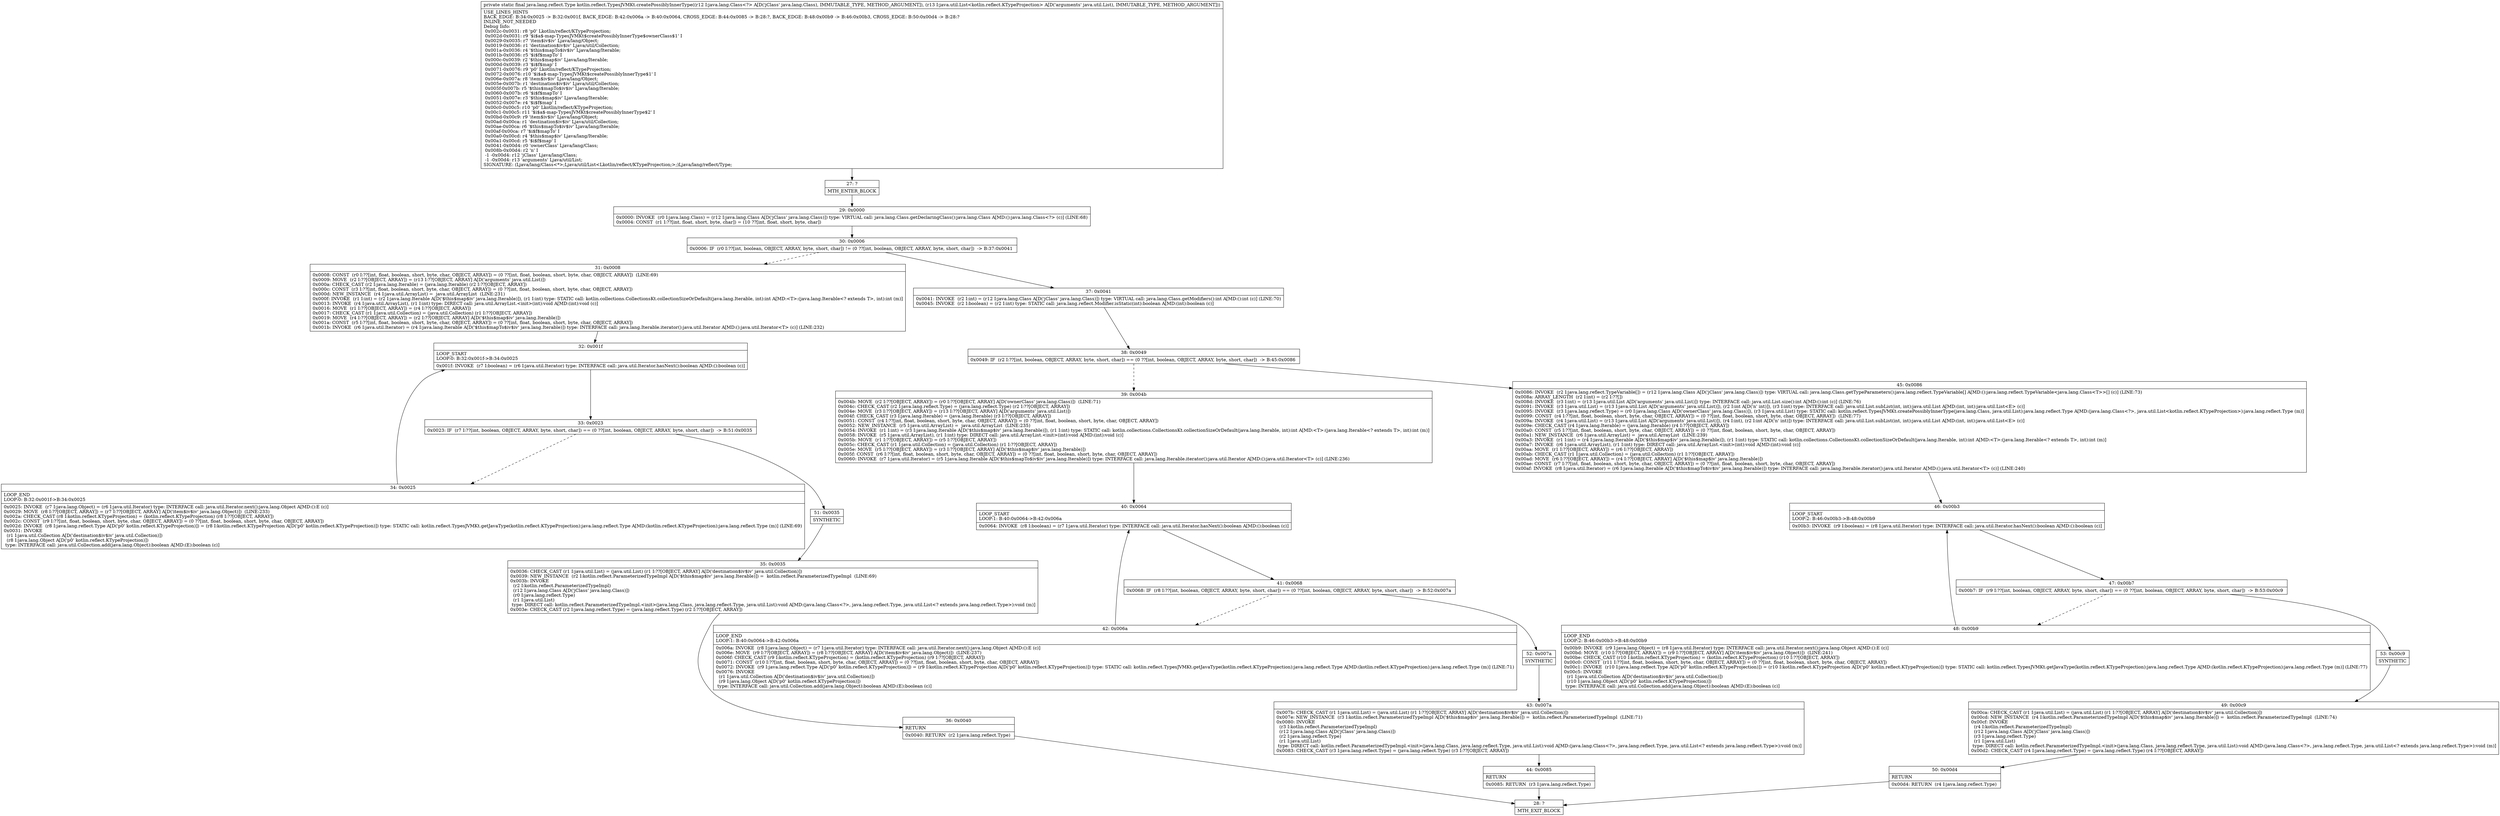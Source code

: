 digraph "CFG forkotlin.reflect.TypesJVMKt.createPossiblyInnerType(Ljava\/lang\/Class;Ljava\/util\/List;)Ljava\/lang\/reflect\/Type;" {
Node_27 [shape=record,label="{27\:\ ?|MTH_ENTER_BLOCK\l}"];
Node_29 [shape=record,label="{29\:\ 0x0000|0x0000: INVOKE  (r0 I:java.lang.Class) = (r12 I:java.lang.Class A[D('jClass' java.lang.Class)]) type: VIRTUAL call: java.lang.Class.getDeclaringClass():java.lang.Class A[MD:():java.lang.Class\<?\> (c)] (LINE:68)\l0x0004: CONST  (r1 I:??[int, float, short, byte, char]) = (10 ??[int, float, short, byte, char]) \l}"];
Node_30 [shape=record,label="{30\:\ 0x0006|0x0006: IF  (r0 I:??[int, boolean, OBJECT, ARRAY, byte, short, char]) != (0 ??[int, boolean, OBJECT, ARRAY, byte, short, char])  \-\> B:37:0x0041 \l}"];
Node_31 [shape=record,label="{31\:\ 0x0008|0x0008: CONST  (r0 I:??[int, float, boolean, short, byte, char, OBJECT, ARRAY]) = (0 ??[int, float, boolean, short, byte, char, OBJECT, ARRAY])  (LINE:69)\l0x0009: MOVE  (r2 I:??[OBJECT, ARRAY]) = (r13 I:??[OBJECT, ARRAY] A[D('arguments' java.util.List)]) \l0x000a: CHECK_CAST (r2 I:java.lang.Iterable) = (java.lang.Iterable) (r2 I:??[OBJECT, ARRAY]) \l0x000c: CONST  (r3 I:??[int, float, boolean, short, byte, char, OBJECT, ARRAY]) = (0 ??[int, float, boolean, short, byte, char, OBJECT, ARRAY]) \l0x000d: NEW_INSTANCE  (r4 I:java.util.ArrayList) =  java.util.ArrayList  (LINE:231)\l0x000f: INVOKE  (r1 I:int) = (r2 I:java.lang.Iterable A[D('$this$map$iv' java.lang.Iterable)]), (r1 I:int) type: STATIC call: kotlin.collections.CollectionsKt.collectionSizeOrDefault(java.lang.Iterable, int):int A[MD:\<T\>:(java.lang.Iterable\<? extends T\>, int):int (m)]\l0x0013: INVOKE  (r4 I:java.util.ArrayList), (r1 I:int) type: DIRECT call: java.util.ArrayList.\<init\>(int):void A[MD:(int):void (c)]\l0x0016: MOVE  (r1 I:??[OBJECT, ARRAY]) = (r4 I:??[OBJECT, ARRAY]) \l0x0017: CHECK_CAST (r1 I:java.util.Collection) = (java.util.Collection) (r1 I:??[OBJECT, ARRAY]) \l0x0019: MOVE  (r4 I:??[OBJECT, ARRAY]) = (r2 I:??[OBJECT, ARRAY] A[D('$this$map$iv' java.lang.Iterable)]) \l0x001a: CONST  (r5 I:??[int, float, boolean, short, byte, char, OBJECT, ARRAY]) = (0 ??[int, float, boolean, short, byte, char, OBJECT, ARRAY]) \l0x001b: INVOKE  (r6 I:java.util.Iterator) = (r4 I:java.lang.Iterable A[D('$this$mapTo$iv$iv' java.lang.Iterable)]) type: INTERFACE call: java.lang.Iterable.iterator():java.util.Iterator A[MD:():java.util.Iterator\<T\> (c)] (LINE:232)\l}"];
Node_32 [shape=record,label="{32\:\ 0x001f|LOOP_START\lLOOP:0: B:32:0x001f\-\>B:34:0x0025\l|0x001f: INVOKE  (r7 I:boolean) = (r6 I:java.util.Iterator) type: INTERFACE call: java.util.Iterator.hasNext():boolean A[MD:():boolean (c)]\l}"];
Node_33 [shape=record,label="{33\:\ 0x0023|0x0023: IF  (r7 I:??[int, boolean, OBJECT, ARRAY, byte, short, char]) == (0 ??[int, boolean, OBJECT, ARRAY, byte, short, char])  \-\> B:51:0x0035 \l}"];
Node_34 [shape=record,label="{34\:\ 0x0025|LOOP_END\lLOOP:0: B:32:0x001f\-\>B:34:0x0025\l|0x0025: INVOKE  (r7 I:java.lang.Object) = (r6 I:java.util.Iterator) type: INTERFACE call: java.util.Iterator.next():java.lang.Object A[MD:():E (c)]\l0x0029: MOVE  (r8 I:??[OBJECT, ARRAY]) = (r7 I:??[OBJECT, ARRAY] A[D('item$iv$iv' java.lang.Object)])  (LINE:233)\l0x002a: CHECK_CAST (r8 I:kotlin.reflect.KTypeProjection) = (kotlin.reflect.KTypeProjection) (r8 I:??[OBJECT, ARRAY]) \l0x002c: CONST  (r9 I:??[int, float, boolean, short, byte, char, OBJECT, ARRAY]) = (0 ??[int, float, boolean, short, byte, char, OBJECT, ARRAY]) \l0x002d: INVOKE  (r8 I:java.lang.reflect.Type A[D('p0' kotlin.reflect.KTypeProjection)]) = (r8 I:kotlin.reflect.KTypeProjection A[D('p0' kotlin.reflect.KTypeProjection)]) type: STATIC call: kotlin.reflect.TypesJVMKt.getJavaType(kotlin.reflect.KTypeProjection):java.lang.reflect.Type A[MD:(kotlin.reflect.KTypeProjection):java.lang.reflect.Type (m)] (LINE:69)\l0x0031: INVOKE  \l  (r1 I:java.util.Collection A[D('destination$iv$iv' java.util.Collection)])\l  (r8 I:java.lang.Object A[D('p0' kotlin.reflect.KTypeProjection)])\l type: INTERFACE call: java.util.Collection.add(java.lang.Object):boolean A[MD:(E):boolean (c)]\l}"];
Node_51 [shape=record,label="{51\:\ 0x0035|SYNTHETIC\l}"];
Node_35 [shape=record,label="{35\:\ 0x0035|0x0036: CHECK_CAST (r1 I:java.util.List) = (java.util.List) (r1 I:??[OBJECT, ARRAY] A[D('destination$iv$iv' java.util.Collection)]) \l0x0039: NEW_INSTANCE  (r2 I:kotlin.reflect.ParameterizedTypeImpl A[D('$this$map$iv' java.lang.Iterable)]) =  kotlin.reflect.ParameterizedTypeImpl  (LINE:69)\l0x003b: INVOKE  \l  (r2 I:kotlin.reflect.ParameterizedTypeImpl)\l  (r12 I:java.lang.Class A[D('jClass' java.lang.Class)])\l  (r0 I:java.lang.reflect.Type)\l  (r1 I:java.util.List)\l type: DIRECT call: kotlin.reflect.ParameterizedTypeImpl.\<init\>(java.lang.Class, java.lang.reflect.Type, java.util.List):void A[MD:(java.lang.Class\<?\>, java.lang.reflect.Type, java.util.List\<? extends java.lang.reflect.Type\>):void (m)]\l0x003e: CHECK_CAST (r2 I:java.lang.reflect.Type) = (java.lang.reflect.Type) (r2 I:??[OBJECT, ARRAY]) \l}"];
Node_36 [shape=record,label="{36\:\ 0x0040|RETURN\l|0x0040: RETURN  (r2 I:java.lang.reflect.Type) \l}"];
Node_28 [shape=record,label="{28\:\ ?|MTH_EXIT_BLOCK\l}"];
Node_37 [shape=record,label="{37\:\ 0x0041|0x0041: INVOKE  (r2 I:int) = (r12 I:java.lang.Class A[D('jClass' java.lang.Class)]) type: VIRTUAL call: java.lang.Class.getModifiers():int A[MD:():int (c)] (LINE:70)\l0x0045: INVOKE  (r2 I:boolean) = (r2 I:int) type: STATIC call: java.lang.reflect.Modifier.isStatic(int):boolean A[MD:(int):boolean (c)]\l}"];
Node_38 [shape=record,label="{38\:\ 0x0049|0x0049: IF  (r2 I:??[int, boolean, OBJECT, ARRAY, byte, short, char]) == (0 ??[int, boolean, OBJECT, ARRAY, byte, short, char])  \-\> B:45:0x0086 \l}"];
Node_39 [shape=record,label="{39\:\ 0x004b|0x004b: MOVE  (r2 I:??[OBJECT, ARRAY]) = (r0 I:??[OBJECT, ARRAY] A[D('ownerClass' java.lang.Class)])  (LINE:71)\l0x004c: CHECK_CAST (r2 I:java.lang.reflect.Type) = (java.lang.reflect.Type) (r2 I:??[OBJECT, ARRAY]) \l0x004e: MOVE  (r3 I:??[OBJECT, ARRAY]) = (r13 I:??[OBJECT, ARRAY] A[D('arguments' java.util.List)]) \l0x004f: CHECK_CAST (r3 I:java.lang.Iterable) = (java.lang.Iterable) (r3 I:??[OBJECT, ARRAY]) \l0x0051: CONST  (r4 I:??[int, float, boolean, short, byte, char, OBJECT, ARRAY]) = (0 ??[int, float, boolean, short, byte, char, OBJECT, ARRAY]) \l0x0052: NEW_INSTANCE  (r5 I:java.util.ArrayList) =  java.util.ArrayList  (LINE:235)\l0x0054: INVOKE  (r1 I:int) = (r3 I:java.lang.Iterable A[D('$this$map$iv' java.lang.Iterable)]), (r1 I:int) type: STATIC call: kotlin.collections.CollectionsKt.collectionSizeOrDefault(java.lang.Iterable, int):int A[MD:\<T\>:(java.lang.Iterable\<? extends T\>, int):int (m)]\l0x0058: INVOKE  (r5 I:java.util.ArrayList), (r1 I:int) type: DIRECT call: java.util.ArrayList.\<init\>(int):void A[MD:(int):void (c)]\l0x005b: MOVE  (r1 I:??[OBJECT, ARRAY]) = (r5 I:??[OBJECT, ARRAY]) \l0x005c: CHECK_CAST (r1 I:java.util.Collection) = (java.util.Collection) (r1 I:??[OBJECT, ARRAY]) \l0x005e: MOVE  (r5 I:??[OBJECT, ARRAY]) = (r3 I:??[OBJECT, ARRAY] A[D('$this$map$iv' java.lang.Iterable)]) \l0x005f: CONST  (r6 I:??[int, float, boolean, short, byte, char, OBJECT, ARRAY]) = (0 ??[int, float, boolean, short, byte, char, OBJECT, ARRAY]) \l0x0060: INVOKE  (r7 I:java.util.Iterator) = (r5 I:java.lang.Iterable A[D('$this$mapTo$iv$iv' java.lang.Iterable)]) type: INTERFACE call: java.lang.Iterable.iterator():java.util.Iterator A[MD:():java.util.Iterator\<T\> (c)] (LINE:236)\l}"];
Node_40 [shape=record,label="{40\:\ 0x0064|LOOP_START\lLOOP:1: B:40:0x0064\-\>B:42:0x006a\l|0x0064: INVOKE  (r8 I:boolean) = (r7 I:java.util.Iterator) type: INTERFACE call: java.util.Iterator.hasNext():boolean A[MD:():boolean (c)]\l}"];
Node_41 [shape=record,label="{41\:\ 0x0068|0x0068: IF  (r8 I:??[int, boolean, OBJECT, ARRAY, byte, short, char]) == (0 ??[int, boolean, OBJECT, ARRAY, byte, short, char])  \-\> B:52:0x007a \l}"];
Node_42 [shape=record,label="{42\:\ 0x006a|LOOP_END\lLOOP:1: B:40:0x0064\-\>B:42:0x006a\l|0x006a: INVOKE  (r8 I:java.lang.Object) = (r7 I:java.util.Iterator) type: INTERFACE call: java.util.Iterator.next():java.lang.Object A[MD:():E (c)]\l0x006e: MOVE  (r9 I:??[OBJECT, ARRAY]) = (r8 I:??[OBJECT, ARRAY] A[D('item$iv$iv' java.lang.Object)])  (LINE:237)\l0x006f: CHECK_CAST (r9 I:kotlin.reflect.KTypeProjection) = (kotlin.reflect.KTypeProjection) (r9 I:??[OBJECT, ARRAY]) \l0x0071: CONST  (r10 I:??[int, float, boolean, short, byte, char, OBJECT, ARRAY]) = (0 ??[int, float, boolean, short, byte, char, OBJECT, ARRAY]) \l0x0072: INVOKE  (r9 I:java.lang.reflect.Type A[D('p0' kotlin.reflect.KTypeProjection)]) = (r9 I:kotlin.reflect.KTypeProjection A[D('p0' kotlin.reflect.KTypeProjection)]) type: STATIC call: kotlin.reflect.TypesJVMKt.getJavaType(kotlin.reflect.KTypeProjection):java.lang.reflect.Type A[MD:(kotlin.reflect.KTypeProjection):java.lang.reflect.Type (m)] (LINE:71)\l0x0076: INVOKE  \l  (r1 I:java.util.Collection A[D('destination$iv$iv' java.util.Collection)])\l  (r9 I:java.lang.Object A[D('p0' kotlin.reflect.KTypeProjection)])\l type: INTERFACE call: java.util.Collection.add(java.lang.Object):boolean A[MD:(E):boolean (c)]\l}"];
Node_52 [shape=record,label="{52\:\ 0x007a|SYNTHETIC\l}"];
Node_43 [shape=record,label="{43\:\ 0x007a|0x007b: CHECK_CAST (r1 I:java.util.List) = (java.util.List) (r1 I:??[OBJECT, ARRAY] A[D('destination$iv$iv' java.util.Collection)]) \l0x007e: NEW_INSTANCE  (r3 I:kotlin.reflect.ParameterizedTypeImpl A[D('$this$map$iv' java.lang.Iterable)]) =  kotlin.reflect.ParameterizedTypeImpl  (LINE:71)\l0x0080: INVOKE  \l  (r3 I:kotlin.reflect.ParameterizedTypeImpl)\l  (r12 I:java.lang.Class A[D('jClass' java.lang.Class)])\l  (r2 I:java.lang.reflect.Type)\l  (r1 I:java.util.List)\l type: DIRECT call: kotlin.reflect.ParameterizedTypeImpl.\<init\>(java.lang.Class, java.lang.reflect.Type, java.util.List):void A[MD:(java.lang.Class\<?\>, java.lang.reflect.Type, java.util.List\<? extends java.lang.reflect.Type\>):void (m)]\l0x0083: CHECK_CAST (r3 I:java.lang.reflect.Type) = (java.lang.reflect.Type) (r3 I:??[OBJECT, ARRAY]) \l}"];
Node_44 [shape=record,label="{44\:\ 0x0085|RETURN\l|0x0085: RETURN  (r3 I:java.lang.reflect.Type) \l}"];
Node_45 [shape=record,label="{45\:\ 0x0086|0x0086: INVOKE  (r2 I:java.lang.reflect.TypeVariable[]) = (r12 I:java.lang.Class A[D('jClass' java.lang.Class)]) type: VIRTUAL call: java.lang.Class.getTypeParameters():java.lang.reflect.TypeVariable[] A[MD:():java.lang.reflect.TypeVariable\<java.lang.Class\<T\>\>[] (c)] (LINE:73)\l0x008a: ARRAY_LENGTH  (r2 I:int) = (r2 I:??[]) \l0x008d: INVOKE  (r3 I:int) = (r13 I:java.util.List A[D('arguments' java.util.List)]) type: INTERFACE call: java.util.List.size():int A[MD:():int (c)] (LINE:76)\l0x0091: INVOKE  (r3 I:java.util.List) = (r13 I:java.util.List A[D('arguments' java.util.List)]), (r2 I:int A[D('n' int)]), (r3 I:int) type: INTERFACE call: java.util.List.subList(int, int):java.util.List A[MD:(int, int):java.util.List\<E\> (c)]\l0x0095: INVOKE  (r3 I:java.lang.reflect.Type) = (r0 I:java.lang.Class A[D('ownerClass' java.lang.Class)]), (r3 I:java.util.List) type: STATIC call: kotlin.reflect.TypesJVMKt.createPossiblyInnerType(java.lang.Class, java.util.List):java.lang.reflect.Type A[MD:(java.lang.Class\<?\>, java.util.List\<kotlin.reflect.KTypeProjection\>):java.lang.reflect.Type (m)]\l0x0099: CONST  (r4 I:??[int, float, boolean, short, byte, char, OBJECT, ARRAY]) = (0 ??[int, float, boolean, short, byte, char, OBJECT, ARRAY])  (LINE:77)\l0x009a: INVOKE  (r4 I:java.util.List) = (r13 I:java.util.List A[D('arguments' java.util.List)]), (r4 I:int), (r2 I:int A[D('n' int)]) type: INTERFACE call: java.util.List.subList(int, int):java.util.List A[MD:(int, int):java.util.List\<E\> (c)]\l0x009e: CHECK_CAST (r4 I:java.lang.Iterable) = (java.lang.Iterable) (r4 I:??[OBJECT, ARRAY]) \l0x00a0: CONST  (r5 I:??[int, float, boolean, short, byte, char, OBJECT, ARRAY]) = (0 ??[int, float, boolean, short, byte, char, OBJECT, ARRAY]) \l0x00a1: NEW_INSTANCE  (r6 I:java.util.ArrayList) =  java.util.ArrayList  (LINE:239)\l0x00a3: INVOKE  (r1 I:int) = (r4 I:java.lang.Iterable A[D('$this$map$iv' java.lang.Iterable)]), (r1 I:int) type: STATIC call: kotlin.collections.CollectionsKt.collectionSizeOrDefault(java.lang.Iterable, int):int A[MD:\<T\>:(java.lang.Iterable\<? extends T\>, int):int (m)]\l0x00a7: INVOKE  (r6 I:java.util.ArrayList), (r1 I:int) type: DIRECT call: java.util.ArrayList.\<init\>(int):void A[MD:(int):void (c)]\l0x00aa: MOVE  (r1 I:??[OBJECT, ARRAY]) = (r6 I:??[OBJECT, ARRAY]) \l0x00ab: CHECK_CAST (r1 I:java.util.Collection) = (java.util.Collection) (r1 I:??[OBJECT, ARRAY]) \l0x00ad: MOVE  (r6 I:??[OBJECT, ARRAY]) = (r4 I:??[OBJECT, ARRAY] A[D('$this$map$iv' java.lang.Iterable)]) \l0x00ae: CONST  (r7 I:??[int, float, boolean, short, byte, char, OBJECT, ARRAY]) = (0 ??[int, float, boolean, short, byte, char, OBJECT, ARRAY]) \l0x00af: INVOKE  (r8 I:java.util.Iterator) = (r6 I:java.lang.Iterable A[D('$this$mapTo$iv$iv' java.lang.Iterable)]) type: INTERFACE call: java.lang.Iterable.iterator():java.util.Iterator A[MD:():java.util.Iterator\<T\> (c)] (LINE:240)\l}"];
Node_46 [shape=record,label="{46\:\ 0x00b3|LOOP_START\lLOOP:2: B:46:0x00b3\-\>B:48:0x00b9\l|0x00b3: INVOKE  (r9 I:boolean) = (r8 I:java.util.Iterator) type: INTERFACE call: java.util.Iterator.hasNext():boolean A[MD:():boolean (c)]\l}"];
Node_47 [shape=record,label="{47\:\ 0x00b7|0x00b7: IF  (r9 I:??[int, boolean, OBJECT, ARRAY, byte, short, char]) == (0 ??[int, boolean, OBJECT, ARRAY, byte, short, char])  \-\> B:53:0x00c9 \l}"];
Node_48 [shape=record,label="{48\:\ 0x00b9|LOOP_END\lLOOP:2: B:46:0x00b3\-\>B:48:0x00b9\l|0x00b9: INVOKE  (r9 I:java.lang.Object) = (r8 I:java.util.Iterator) type: INTERFACE call: java.util.Iterator.next():java.lang.Object A[MD:():E (c)]\l0x00bd: MOVE  (r10 I:??[OBJECT, ARRAY]) = (r9 I:??[OBJECT, ARRAY] A[D('item$iv$iv' java.lang.Object)])  (LINE:241)\l0x00be: CHECK_CAST (r10 I:kotlin.reflect.KTypeProjection) = (kotlin.reflect.KTypeProjection) (r10 I:??[OBJECT, ARRAY]) \l0x00c0: CONST  (r11 I:??[int, float, boolean, short, byte, char, OBJECT, ARRAY]) = (0 ??[int, float, boolean, short, byte, char, OBJECT, ARRAY]) \l0x00c1: INVOKE  (r10 I:java.lang.reflect.Type A[D('p0' kotlin.reflect.KTypeProjection)]) = (r10 I:kotlin.reflect.KTypeProjection A[D('p0' kotlin.reflect.KTypeProjection)]) type: STATIC call: kotlin.reflect.TypesJVMKt.getJavaType(kotlin.reflect.KTypeProjection):java.lang.reflect.Type A[MD:(kotlin.reflect.KTypeProjection):java.lang.reflect.Type (m)] (LINE:77)\l0x00c5: INVOKE  \l  (r1 I:java.util.Collection A[D('destination$iv$iv' java.util.Collection)])\l  (r10 I:java.lang.Object A[D('p0' kotlin.reflect.KTypeProjection)])\l type: INTERFACE call: java.util.Collection.add(java.lang.Object):boolean A[MD:(E):boolean (c)]\l}"];
Node_53 [shape=record,label="{53\:\ 0x00c9|SYNTHETIC\l}"];
Node_49 [shape=record,label="{49\:\ 0x00c9|0x00ca: CHECK_CAST (r1 I:java.util.List) = (java.util.List) (r1 I:??[OBJECT, ARRAY] A[D('destination$iv$iv' java.util.Collection)]) \l0x00cd: NEW_INSTANCE  (r4 I:kotlin.reflect.ParameterizedTypeImpl A[D('$this$map$iv' java.lang.Iterable)]) =  kotlin.reflect.ParameterizedTypeImpl  (LINE:74)\l0x00cf: INVOKE  \l  (r4 I:kotlin.reflect.ParameterizedTypeImpl)\l  (r12 I:java.lang.Class A[D('jClass' java.lang.Class)])\l  (r3 I:java.lang.reflect.Type)\l  (r1 I:java.util.List)\l type: DIRECT call: kotlin.reflect.ParameterizedTypeImpl.\<init\>(java.lang.Class, java.lang.reflect.Type, java.util.List):void A[MD:(java.lang.Class\<?\>, java.lang.reflect.Type, java.util.List\<? extends java.lang.reflect.Type\>):void (m)]\l0x00d2: CHECK_CAST (r4 I:java.lang.reflect.Type) = (java.lang.reflect.Type) (r4 I:??[OBJECT, ARRAY]) \l}"];
Node_50 [shape=record,label="{50\:\ 0x00d4|RETURN\l|0x00d4: RETURN  (r4 I:java.lang.reflect.Type) \l}"];
MethodNode[shape=record,label="{private static final java.lang.reflect.Type kotlin.reflect.TypesJVMKt.createPossiblyInnerType((r12 I:java.lang.Class\<?\> A[D('jClass' java.lang.Class), IMMUTABLE_TYPE, METHOD_ARGUMENT]), (r13 I:java.util.List\<kotlin.reflect.KTypeProjection\> A[D('arguments' java.util.List), IMMUTABLE_TYPE, METHOD_ARGUMENT]))  | USE_LINES_HINTS\lBACK_EDGE: B:34:0x0025 \-\> B:32:0x001f, BACK_EDGE: B:42:0x006a \-\> B:40:0x0064, CROSS_EDGE: B:44:0x0085 \-\> B:28:?, BACK_EDGE: B:48:0x00b9 \-\> B:46:0x00b3, CROSS_EDGE: B:50:0x00d4 \-\> B:28:?\lINLINE_NOT_NEEDED\lDebug Info:\l  0x002c\-0x0031: r8 'p0' Lkotlin\/reflect\/KTypeProjection;\l  0x002d\-0x0031: r9 '$i$a$\-map\-TypesJVMKt$createPossiblyInnerType$ownerClass$1' I\l  0x0029\-0x0035: r7 'item$iv$iv' Ljava\/lang\/Object;\l  0x0019\-0x0036: r1 'destination$iv$iv' Ljava\/util\/Collection;\l  0x001a\-0x0036: r4 '$this$mapTo$iv$iv' Ljava\/lang\/Iterable;\l  0x001b\-0x0036: r5 '$i$f$mapTo' I\l  0x000c\-0x0039: r2 '$this$map$iv' Ljava\/lang\/Iterable;\l  0x000d\-0x0039: r3 '$i$f$map' I\l  0x0071\-0x0076: r9 'p0' Lkotlin\/reflect\/KTypeProjection;\l  0x0072\-0x0076: r10 '$i$a$\-map\-TypesJVMKt$createPossiblyInnerType$1' I\l  0x006e\-0x007a: r8 'item$iv$iv' Ljava\/lang\/Object;\l  0x005e\-0x007b: r1 'destination$iv$iv' Ljava\/util\/Collection;\l  0x005f\-0x007b: r5 '$this$mapTo$iv$iv' Ljava\/lang\/Iterable;\l  0x0060\-0x007b: r6 '$i$f$mapTo' I\l  0x0051\-0x007e: r3 '$this$map$iv' Ljava\/lang\/Iterable;\l  0x0052\-0x007e: r4 '$i$f$map' I\l  0x00c0\-0x00c5: r10 'p0' Lkotlin\/reflect\/KTypeProjection;\l  0x00c1\-0x00c5: r11 '$i$a$\-map\-TypesJVMKt$createPossiblyInnerType$2' I\l  0x00bd\-0x00c9: r9 'item$iv$iv' Ljava\/lang\/Object;\l  0x00ad\-0x00ca: r1 'destination$iv$iv' Ljava\/util\/Collection;\l  0x00ae\-0x00ca: r6 '$this$mapTo$iv$iv' Ljava\/lang\/Iterable;\l  0x00af\-0x00ca: r7 '$i$f$mapTo' I\l  0x00a0\-0x00cd: r4 '$this$map$iv' Ljava\/lang\/Iterable;\l  0x00a1\-0x00cd: r5 '$i$f$map' I\l  0x0041\-0x00d4: r0 'ownerClass' Ljava\/lang\/Class;\l  0x008b\-0x00d4: r2 'n' I\l  \-1 \-0x00d4: r12 'jClass' Ljava\/lang\/Class;\l  \-1 \-0x00d4: r13 'arguments' Ljava\/util\/List;\lSIGNATURE: (Ljava\/lang\/Class\<*\>;Ljava\/util\/List\<Lkotlin\/reflect\/KTypeProjection;\>;)Ljava\/lang\/reflect\/Type;\l}"];
MethodNode -> Node_27;Node_27 -> Node_29;
Node_29 -> Node_30;
Node_30 -> Node_31[style=dashed];
Node_30 -> Node_37;
Node_31 -> Node_32;
Node_32 -> Node_33;
Node_33 -> Node_34[style=dashed];
Node_33 -> Node_51;
Node_34 -> Node_32;
Node_51 -> Node_35;
Node_35 -> Node_36;
Node_36 -> Node_28;
Node_37 -> Node_38;
Node_38 -> Node_39[style=dashed];
Node_38 -> Node_45;
Node_39 -> Node_40;
Node_40 -> Node_41;
Node_41 -> Node_42[style=dashed];
Node_41 -> Node_52;
Node_42 -> Node_40;
Node_52 -> Node_43;
Node_43 -> Node_44;
Node_44 -> Node_28;
Node_45 -> Node_46;
Node_46 -> Node_47;
Node_47 -> Node_48[style=dashed];
Node_47 -> Node_53;
Node_48 -> Node_46;
Node_53 -> Node_49;
Node_49 -> Node_50;
Node_50 -> Node_28;
}

